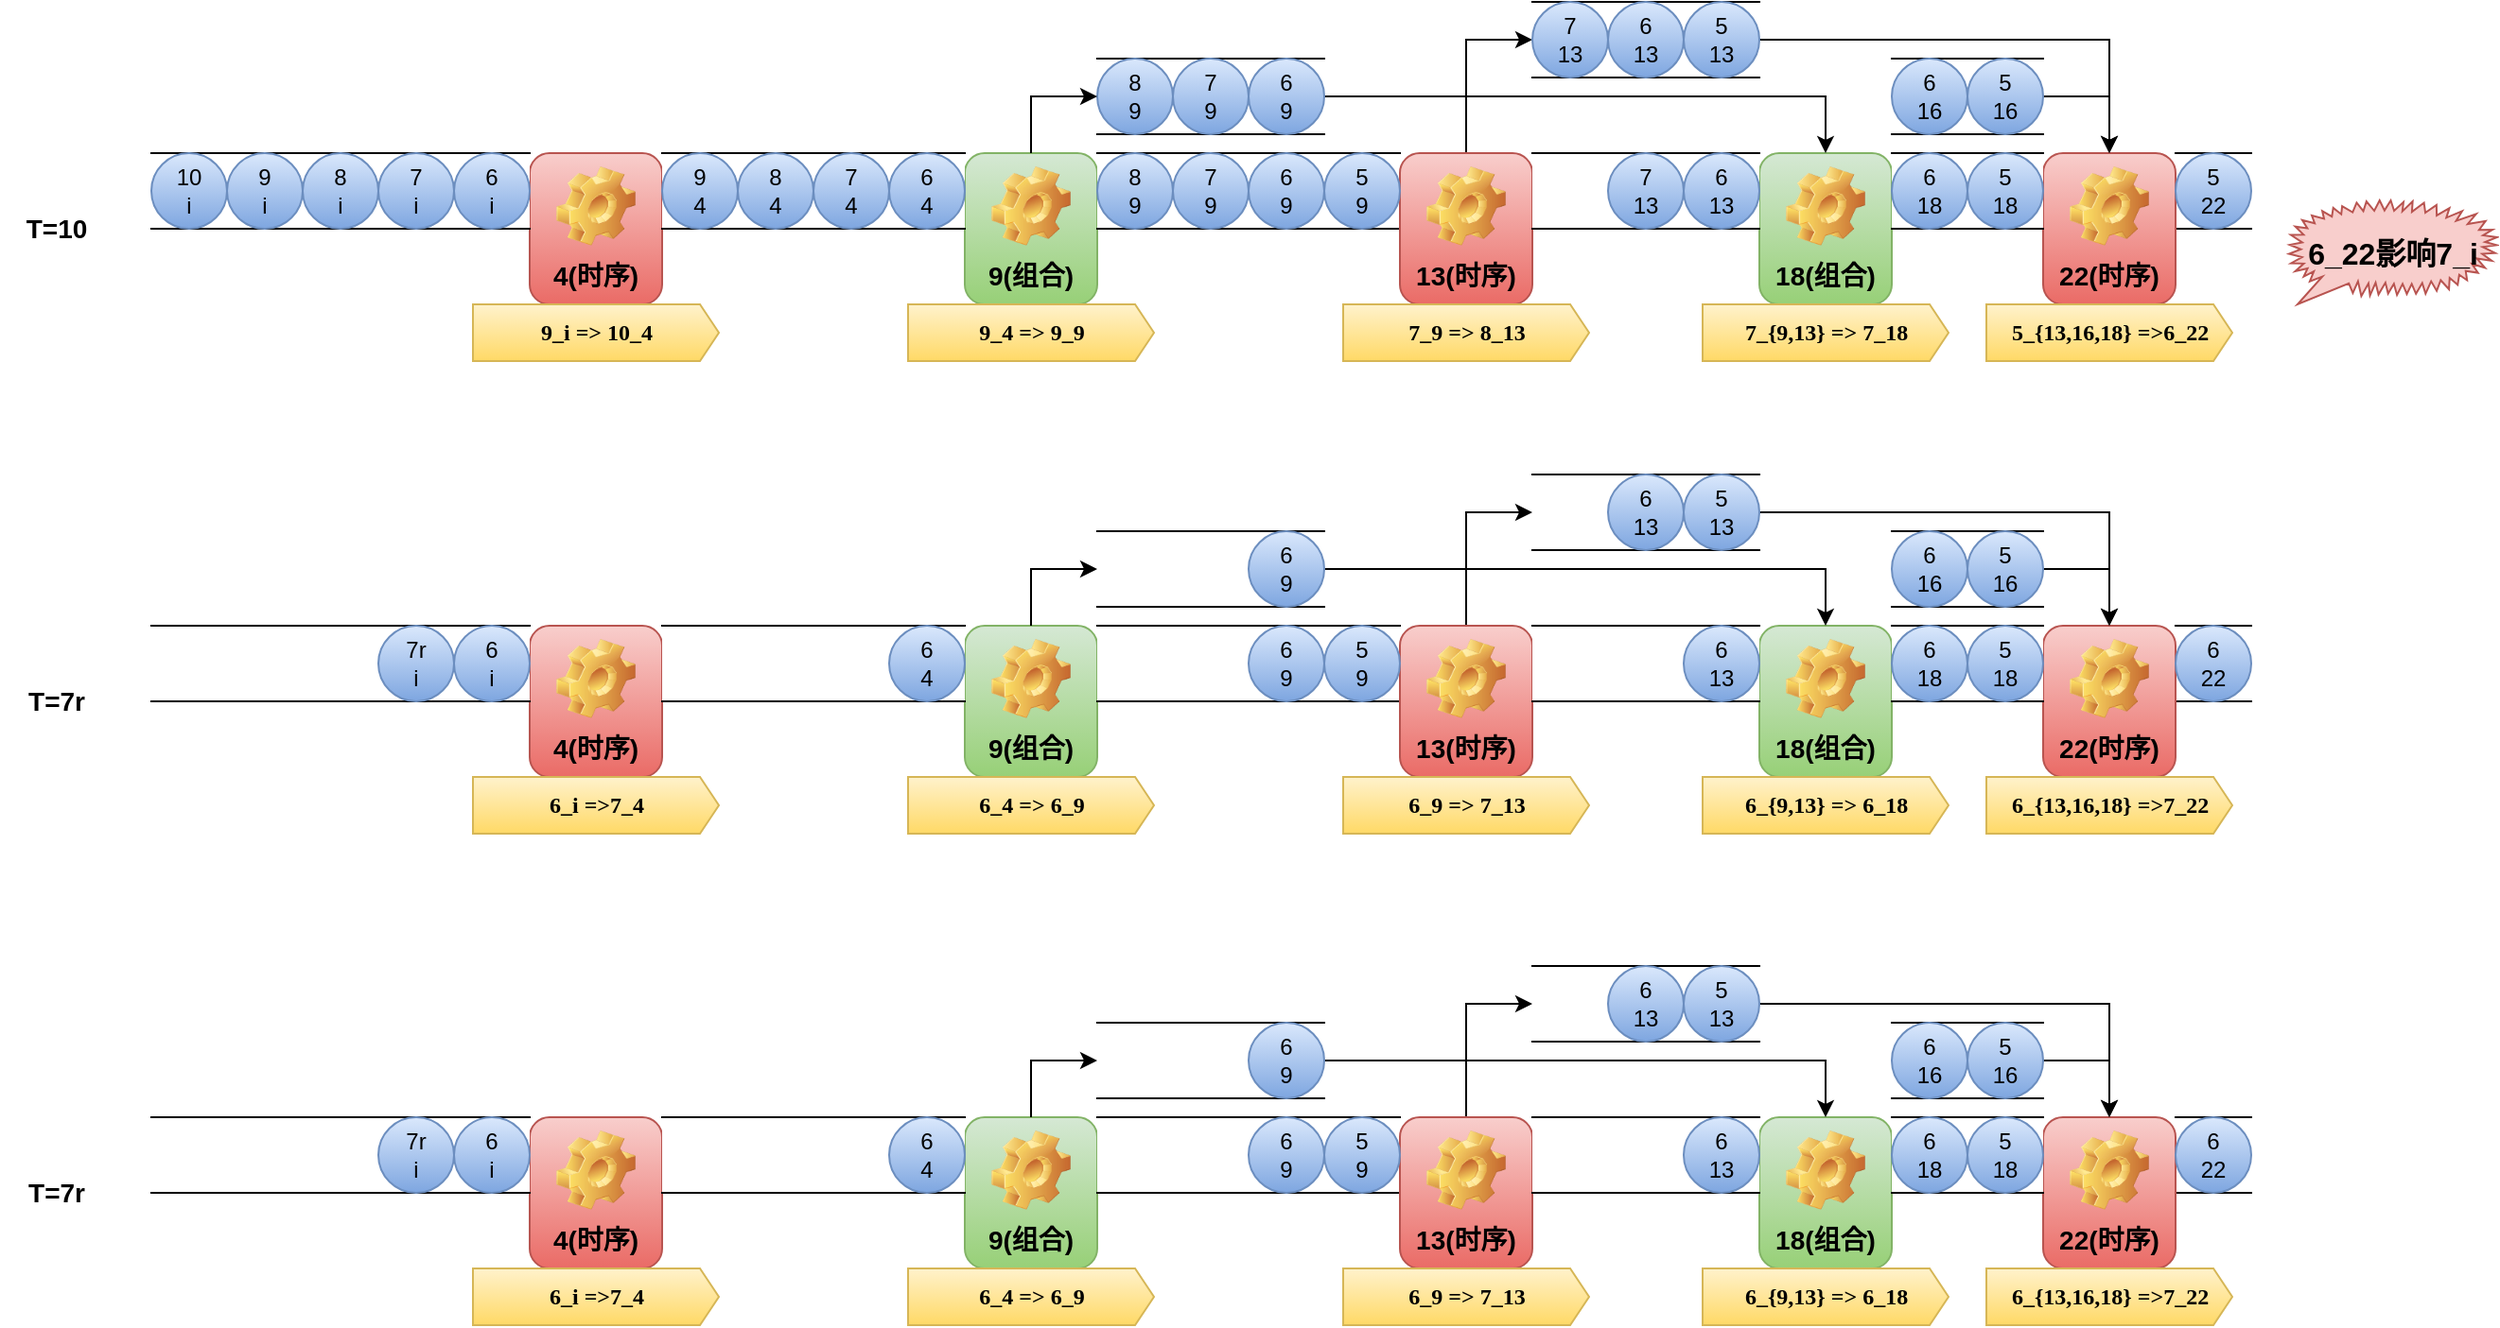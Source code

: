 <mxfile version="24.7.8">
  <diagram name="第 1 页" id="lvRVJjWS4HX3_OCLrW-c">
    <mxGraphModel dx="1434" dy="738" grid="1" gridSize="10" guides="1" tooltips="1" connect="1" arrows="1" fold="1" page="1" pageScale="1" pageWidth="1169" pageHeight="827" math="0" shadow="0">
      <root>
        <mxCell id="0" />
        <mxCell id="1" parent="0" />
        <mxCell id="kT7_No3tEYe3_QvIvQaI-53" value="" style="html=1;dashed=0;whiteSpace=wrap;shape=partialRectangle;right=0;left=0;" vertex="1" parent="1">
          <mxGeometry x="1180" y="100" width="40" height="40" as="geometry" />
        </mxCell>
        <mxCell id="kT7_No3tEYe3_QvIvQaI-7" value="4(时序)" style="label;whiteSpace=wrap;html=1;align=center;verticalAlign=bottom;spacingLeft=0;spacingBottom=4;imageAlign=center;imageVerticalAlign=top;image=img/clipart/Gear_128x128.png;fontSize=14;fillColor=#f8cecc;gradientColor=#ea6b66;strokeColor=#b85450;" vertex="1" parent="1">
          <mxGeometry x="310" y="100" width="70" height="80" as="geometry" />
        </mxCell>
        <mxCell id="kT7_No3tEYe3_QvIvQaI-8" value="9(组合)" style="label;whiteSpace=wrap;html=1;align=center;verticalAlign=bottom;spacingLeft=0;spacingBottom=4;imageAlign=center;imageVerticalAlign=top;image=img/clipart/Gear_128x128.png;fontSize=14;fillColor=#d5e8d4;gradientColor=#97d077;strokeColor=#82b366;" vertex="1" parent="1">
          <mxGeometry x="540" y="100" width="70" height="80" as="geometry" />
        </mxCell>
        <mxCell id="kT7_No3tEYe3_QvIvQaI-9" value="" style="html=1;dashed=0;whiteSpace=wrap;shape=partialRectangle;right=0;left=0;" vertex="1" parent="1">
          <mxGeometry x="110" y="100" width="200" height="40" as="geometry" />
        </mxCell>
        <mxCell id="kT7_No3tEYe3_QvIvQaI-11" value="&lt;div&gt;6&lt;/div&gt;&lt;div&gt;i&lt;/div&gt;" style="ellipse;whiteSpace=wrap;html=1;fillColor=#dae8fc;gradientColor=#7ea6e0;strokeColor=#6c8ebf;" vertex="1" parent="1">
          <mxGeometry x="270" y="100" width="40" height="40" as="geometry" />
        </mxCell>
        <mxCell id="kT7_No3tEYe3_QvIvQaI-12" value="" style="html=1;dashed=0;whiteSpace=wrap;shape=partialRectangle;right=0;left=0;" vertex="1" parent="1">
          <mxGeometry x="380" y="100" width="160" height="40" as="geometry" />
        </mxCell>
        <mxCell id="kT7_No3tEYe3_QvIvQaI-13" value="" style="html=1;dashed=0;whiteSpace=wrap;shape=partialRectangle;right=0;left=0;" vertex="1" parent="1">
          <mxGeometry x="610" y="100" width="160" height="40" as="geometry" />
        </mxCell>
        <mxCell id="kT7_No3tEYe3_QvIvQaI-57" style="edgeStyle=orthogonalEdgeStyle;rounded=0;orthogonalLoop=1;jettySize=auto;html=1;exitX=0.5;exitY=0;exitDx=0;exitDy=0;entryX=0;entryY=0.5;entryDx=0;entryDy=0;" edge="1" parent="1" source="kT7_No3tEYe3_QvIvQaI-14" target="kT7_No3tEYe3_QvIvQaI-54">
          <mxGeometry relative="1" as="geometry" />
        </mxCell>
        <mxCell id="kT7_No3tEYe3_QvIvQaI-14" value="13(时序)" style="label;whiteSpace=wrap;html=1;align=center;verticalAlign=bottom;spacingLeft=0;spacingBottom=4;imageAlign=center;imageVerticalAlign=top;image=img/clipart/Gear_128x128.png;fontSize=14;fillColor=#f8cecc;gradientColor=#ea6b66;strokeColor=#b85450;" vertex="1" parent="1">
          <mxGeometry x="770" y="100" width="70" height="80" as="geometry" />
        </mxCell>
        <mxCell id="kT7_No3tEYe3_QvIvQaI-15" value="22(时序)" style="label;whiteSpace=wrap;html=1;align=center;verticalAlign=bottom;spacingLeft=0;spacingBottom=4;imageAlign=center;imageVerticalAlign=top;image=img/clipart/Gear_128x128.png;fontSize=14;fillColor=#f8cecc;gradientColor=#ea6b66;strokeColor=#b85450;" vertex="1" parent="1">
          <mxGeometry x="1110" y="100" width="70" height="80" as="geometry" />
        </mxCell>
        <mxCell id="kT7_No3tEYe3_QvIvQaI-16" value="18(组合)" style="label;whiteSpace=wrap;html=1;align=center;verticalAlign=bottom;spacingLeft=0;spacingBottom=4;imageAlign=center;imageVerticalAlign=top;image=img/clipart/Gear_128x128.png;fontSize=14;fillColor=#d5e8d4;gradientColor=#97d077;strokeColor=#82b366;" vertex="1" parent="1">
          <mxGeometry x="960" y="100" width="70" height="80" as="geometry" />
        </mxCell>
        <mxCell id="kT7_No3tEYe3_QvIvQaI-17" value="" style="html=1;dashed=0;whiteSpace=wrap;shape=partialRectangle;right=0;left=0;" vertex="1" parent="1">
          <mxGeometry x="840" y="100" width="120" height="40" as="geometry" />
        </mxCell>
        <mxCell id="kT7_No3tEYe3_QvIvQaI-19" value="" style="html=1;dashed=0;whiteSpace=wrap;shape=partialRectangle;right=0;left=0;" vertex="1" parent="1">
          <mxGeometry x="1030" y="100" width="80" height="40" as="geometry" />
        </mxCell>
        <mxCell id="kT7_No3tEYe3_QvIvQaI-20" value="T=10" style="text;html=1;align=center;verticalAlign=middle;whiteSpace=wrap;rounded=0;fontSize=14;fontStyle=1" vertex="1" parent="1">
          <mxGeometry x="30" y="125" width="60" height="30" as="geometry" />
        </mxCell>
        <mxCell id="kT7_No3tEYe3_QvIvQaI-21" value="&lt;div&gt;7&lt;/div&gt;&lt;div&gt;i&lt;/div&gt;" style="ellipse;whiteSpace=wrap;html=1;fillColor=#dae8fc;gradientColor=#7ea6e0;strokeColor=#6c8ebf;" vertex="1" parent="1">
          <mxGeometry x="230" y="100" width="40" height="40" as="geometry" />
        </mxCell>
        <mxCell id="kT7_No3tEYe3_QvIvQaI-22" value="&lt;div&gt;8&lt;/div&gt;&lt;div&gt;i&lt;/div&gt;" style="ellipse;whiteSpace=wrap;html=1;fillColor=#dae8fc;gradientColor=#7ea6e0;strokeColor=#6c8ebf;" vertex="1" parent="1">
          <mxGeometry x="190" y="100" width="40" height="40" as="geometry" />
        </mxCell>
        <mxCell id="kT7_No3tEYe3_QvIvQaI-23" value="&lt;div&gt;9&lt;/div&gt;&lt;div&gt;i&lt;/div&gt;" style="ellipse;whiteSpace=wrap;html=1;fillColor=#dae8fc;gradientColor=#7ea6e0;strokeColor=#6c8ebf;" vertex="1" parent="1">
          <mxGeometry x="150" y="100" width="40" height="40" as="geometry" />
        </mxCell>
        <mxCell id="kT7_No3tEYe3_QvIvQaI-24" value="&lt;div&gt;10&lt;/div&gt;&lt;div&gt;i&lt;/div&gt;" style="ellipse;whiteSpace=wrap;html=1;fillColor=#dae8fc;gradientColor=#7ea6e0;strokeColor=#6c8ebf;" vertex="1" parent="1">
          <mxGeometry x="110" y="100" width="40" height="40" as="geometry" />
        </mxCell>
        <mxCell id="kT7_No3tEYe3_QvIvQaI-25" value="9_i =&amp;gt; 10_4" style="html=1;shadow=0;dashed=0;align=center;verticalAlign=middle;shape=mxgraph.arrows2.arrow;dy=0;dx=10;notch=0;fillColor=#fff2cc;gradientColor=#ffd966;strokeColor=#d6b656;fontFamily=Georgia;fontStyle=1" vertex="1" parent="1">
          <mxGeometry x="280" y="180" width="130" height="30" as="geometry" />
        </mxCell>
        <mxCell id="kT7_No3tEYe3_QvIvQaI-26" value="9_4 =&amp;gt; 9_9" style="html=1;shadow=0;dashed=0;align=center;verticalAlign=middle;shape=mxgraph.arrows2.arrow;dy=0;dx=10;notch=0;fillColor=#fff2cc;gradientColor=#ffd966;strokeColor=#d6b656;fontFamily=Georgia;fontStyle=1" vertex="1" parent="1">
          <mxGeometry x="510" y="180" width="130" height="30" as="geometry" />
        </mxCell>
        <mxCell id="kT7_No3tEYe3_QvIvQaI-27" value="7_9 =&amp;gt; 8_13" style="html=1;shadow=0;dashed=0;align=center;verticalAlign=middle;shape=mxgraph.arrows2.arrow;dy=0;dx=10;notch=0;fillColor=#fff2cc;gradientColor=#ffd966;strokeColor=#d6b656;fontFamily=Georgia;fontStyle=1" vertex="1" parent="1">
          <mxGeometry x="740" y="180" width="130" height="30" as="geometry" />
        </mxCell>
        <mxCell id="kT7_No3tEYe3_QvIvQaI-28" value="7_{9,13} =&amp;gt; 7_18" style="html=1;shadow=0;dashed=0;align=center;verticalAlign=middle;shape=mxgraph.arrows2.arrow;dy=0;dx=10;notch=0;fillColor=#fff2cc;gradientColor=#ffd966;strokeColor=#d6b656;fontFamily=Georgia;fontStyle=1" vertex="1" parent="1">
          <mxGeometry x="930" y="180" width="130" height="30" as="geometry" />
        </mxCell>
        <mxCell id="kT7_No3tEYe3_QvIvQaI-29" value="5_{13,16,18} =&amp;gt;6_22" style="html=1;shadow=0;dashed=0;align=center;verticalAlign=middle;shape=mxgraph.arrows2.arrow;dy=0;dx=10;notch=0;fillColor=#fff2cc;gradientColor=#ffd966;strokeColor=#d6b656;fontFamily=Georgia;fontStyle=1" vertex="1" parent="1">
          <mxGeometry x="1080" y="180" width="130" height="30" as="geometry" />
        </mxCell>
        <mxCell id="kT7_No3tEYe3_QvIvQaI-30" value="&lt;div&gt;6&lt;/div&gt;&lt;div&gt;4&lt;/div&gt;" style="ellipse;whiteSpace=wrap;html=1;fillColor=#dae8fc;gradientColor=#7ea6e0;strokeColor=#6c8ebf;" vertex="1" parent="1">
          <mxGeometry x="500" y="100" width="40" height="40" as="geometry" />
        </mxCell>
        <mxCell id="kT7_No3tEYe3_QvIvQaI-31" value="&lt;div&gt;7&lt;/div&gt;&lt;div&gt;4&lt;/div&gt;" style="ellipse;whiteSpace=wrap;html=1;fillColor=#dae8fc;gradientColor=#7ea6e0;strokeColor=#6c8ebf;" vertex="1" parent="1">
          <mxGeometry x="460" y="100" width="40" height="40" as="geometry" />
        </mxCell>
        <mxCell id="kT7_No3tEYe3_QvIvQaI-32" value="&lt;div&gt;8&lt;/div&gt;&lt;div&gt;4&lt;/div&gt;" style="ellipse;whiteSpace=wrap;html=1;fillColor=#dae8fc;gradientColor=#7ea6e0;strokeColor=#6c8ebf;" vertex="1" parent="1">
          <mxGeometry x="420" y="100" width="40" height="40" as="geometry" />
        </mxCell>
        <mxCell id="kT7_No3tEYe3_QvIvQaI-33" value="&lt;div&gt;9&lt;/div&gt;&lt;div&gt;4&lt;/div&gt;" style="ellipse;whiteSpace=wrap;html=1;fillColor=#dae8fc;gradientColor=#7ea6e0;strokeColor=#6c8ebf;" vertex="1" parent="1">
          <mxGeometry x="380" y="100" width="40" height="40" as="geometry" />
        </mxCell>
        <mxCell id="kT7_No3tEYe3_QvIvQaI-34" value="&lt;div&gt;6&lt;/div&gt;&lt;div&gt;9&lt;/div&gt;" style="ellipse;whiteSpace=wrap;html=1;fillColor=#dae8fc;gradientColor=#7ea6e0;strokeColor=#6c8ebf;" vertex="1" parent="1">
          <mxGeometry x="690" y="100" width="40" height="40" as="geometry" />
        </mxCell>
        <mxCell id="kT7_No3tEYe3_QvIvQaI-35" value="&lt;div&gt;7&lt;/div&gt;&lt;div&gt;9&lt;/div&gt;" style="ellipse;whiteSpace=wrap;html=1;fillColor=#dae8fc;gradientColor=#7ea6e0;strokeColor=#6c8ebf;" vertex="1" parent="1">
          <mxGeometry x="650" y="100" width="40" height="40" as="geometry" />
        </mxCell>
        <mxCell id="kT7_No3tEYe3_QvIvQaI-36" value="&lt;div&gt;8&lt;/div&gt;&lt;div&gt;9&lt;/div&gt;" style="ellipse;whiteSpace=wrap;html=1;fillColor=#dae8fc;gradientColor=#7ea6e0;strokeColor=#6c8ebf;" vertex="1" parent="1">
          <mxGeometry x="610" y="100" width="40" height="40" as="geometry" />
        </mxCell>
        <mxCell id="kT7_No3tEYe3_QvIvQaI-37" value="&lt;div&gt;5&lt;/div&gt;&lt;div&gt;9&lt;/div&gt;" style="ellipse;whiteSpace=wrap;html=1;fillColor=#dae8fc;gradientColor=#7ea6e0;strokeColor=#6c8ebf;" vertex="1" parent="1">
          <mxGeometry x="730" y="100" width="40" height="40" as="geometry" />
        </mxCell>
        <mxCell id="kT7_No3tEYe3_QvIvQaI-38" value="&lt;div&gt;6&lt;/div&gt;&lt;div&gt;13&lt;/div&gt;" style="ellipse;whiteSpace=wrap;html=1;fillColor=#dae8fc;gradientColor=#7ea6e0;strokeColor=#6c8ebf;" vertex="1" parent="1">
          <mxGeometry x="920" y="100" width="40" height="40" as="geometry" />
        </mxCell>
        <mxCell id="kT7_No3tEYe3_QvIvQaI-39" value="&lt;div&gt;7&lt;/div&gt;&lt;div&gt;13&lt;/div&gt;" style="ellipse;whiteSpace=wrap;html=1;fillColor=#dae8fc;gradientColor=#7ea6e0;strokeColor=#6c8ebf;" vertex="1" parent="1">
          <mxGeometry x="880" y="100" width="40" height="40" as="geometry" />
        </mxCell>
        <mxCell id="kT7_No3tEYe3_QvIvQaI-46" style="edgeStyle=orthogonalEdgeStyle;rounded=0;orthogonalLoop=1;jettySize=auto;html=1;entryX=0.5;entryY=0;entryDx=0;entryDy=0;" edge="1" parent="1" source="kT7_No3tEYe3_QvIvQaI-41" target="kT7_No3tEYe3_QvIvQaI-16">
          <mxGeometry relative="1" as="geometry" />
        </mxCell>
        <mxCell id="kT7_No3tEYe3_QvIvQaI-41" value="" style="html=1;dashed=0;whiteSpace=wrap;shape=partialRectangle;right=0;left=0;" vertex="1" parent="1">
          <mxGeometry x="610" y="50" width="120" height="40" as="geometry" />
        </mxCell>
        <mxCell id="kT7_No3tEYe3_QvIvQaI-42" value="&lt;div&gt;6&lt;/div&gt;&lt;div&gt;9&lt;/div&gt;" style="ellipse;whiteSpace=wrap;html=1;fillColor=#dae8fc;gradientColor=#7ea6e0;strokeColor=#6c8ebf;" vertex="1" parent="1">
          <mxGeometry x="690" y="50" width="40" height="40" as="geometry" />
        </mxCell>
        <mxCell id="kT7_No3tEYe3_QvIvQaI-43" value="&lt;div&gt;7&lt;/div&gt;&lt;div&gt;9&lt;/div&gt;" style="ellipse;whiteSpace=wrap;html=1;fillColor=#dae8fc;gradientColor=#7ea6e0;strokeColor=#6c8ebf;" vertex="1" parent="1">
          <mxGeometry x="650" y="50" width="40" height="40" as="geometry" />
        </mxCell>
        <mxCell id="kT7_No3tEYe3_QvIvQaI-44" value="&lt;div&gt;8&lt;/div&gt;&lt;div&gt;9&lt;/div&gt;" style="ellipse;whiteSpace=wrap;html=1;fillColor=#dae8fc;gradientColor=#7ea6e0;strokeColor=#6c8ebf;" vertex="1" parent="1">
          <mxGeometry x="610" y="50" width="40" height="40" as="geometry" />
        </mxCell>
        <mxCell id="kT7_No3tEYe3_QvIvQaI-45" style="edgeStyle=orthogonalEdgeStyle;rounded=0;orthogonalLoop=1;jettySize=auto;html=1;exitX=0.5;exitY=0;exitDx=0;exitDy=0;entryX=0;entryY=0.5;entryDx=0;entryDy=0;" edge="1" parent="1" source="kT7_No3tEYe3_QvIvQaI-8" target="kT7_No3tEYe3_QvIvQaI-44">
          <mxGeometry relative="1" as="geometry" />
        </mxCell>
        <mxCell id="kT7_No3tEYe3_QvIvQaI-47" value="&lt;div&gt;6&lt;/div&gt;&lt;div&gt;18&lt;/div&gt;" style="ellipse;whiteSpace=wrap;html=1;fillColor=#dae8fc;gradientColor=#7ea6e0;strokeColor=#6c8ebf;" vertex="1" parent="1">
          <mxGeometry x="1030" y="100" width="40" height="40" as="geometry" />
        </mxCell>
        <mxCell id="kT7_No3tEYe3_QvIvQaI-48" value="&lt;div&gt;5&lt;/div&gt;&lt;div&gt;18&lt;/div&gt;" style="ellipse;whiteSpace=wrap;html=1;fillColor=#dae8fc;gradientColor=#7ea6e0;strokeColor=#6c8ebf;" vertex="1" parent="1">
          <mxGeometry x="1070" y="100" width="40" height="40" as="geometry" />
        </mxCell>
        <mxCell id="kT7_No3tEYe3_QvIvQaI-52" value="&lt;div&gt;5&lt;/div&gt;&lt;div&gt;22&lt;/div&gt;" style="ellipse;whiteSpace=wrap;html=1;fillColor=#dae8fc;gradientColor=#7ea6e0;strokeColor=#6c8ebf;" vertex="1" parent="1">
          <mxGeometry x="1180" y="100" width="40" height="40" as="geometry" />
        </mxCell>
        <mxCell id="kT7_No3tEYe3_QvIvQaI-58" style="edgeStyle=orthogonalEdgeStyle;rounded=0;orthogonalLoop=1;jettySize=auto;html=1;exitX=1;exitY=0.5;exitDx=0;exitDy=0;" edge="1" parent="1" source="kT7_No3tEYe3_QvIvQaI-54" target="kT7_No3tEYe3_QvIvQaI-15">
          <mxGeometry relative="1" as="geometry" />
        </mxCell>
        <mxCell id="kT7_No3tEYe3_QvIvQaI-54" value="" style="html=1;dashed=0;whiteSpace=wrap;shape=partialRectangle;right=0;left=0;" vertex="1" parent="1">
          <mxGeometry x="840" y="20" width="120" height="40" as="geometry" />
        </mxCell>
        <mxCell id="kT7_No3tEYe3_QvIvQaI-55" value="&lt;div&gt;6&lt;/div&gt;&lt;div&gt;13&lt;/div&gt;" style="ellipse;whiteSpace=wrap;html=1;fillColor=#dae8fc;gradientColor=#7ea6e0;strokeColor=#6c8ebf;" vertex="1" parent="1">
          <mxGeometry x="880" y="20" width="40" height="40" as="geometry" />
        </mxCell>
        <mxCell id="kT7_No3tEYe3_QvIvQaI-56" value="&lt;div&gt;7&lt;/div&gt;&lt;div&gt;13&lt;/div&gt;" style="ellipse;whiteSpace=wrap;html=1;fillColor=#dae8fc;gradientColor=#7ea6e0;strokeColor=#6c8ebf;" vertex="1" parent="1">
          <mxGeometry x="840" y="20" width="40" height="40" as="geometry" />
        </mxCell>
        <mxCell id="kT7_No3tEYe3_QvIvQaI-59" value="&lt;div&gt;5&lt;/div&gt;&lt;div&gt;13&lt;/div&gt;" style="ellipse;whiteSpace=wrap;html=1;fillColor=#dae8fc;gradientColor=#7ea6e0;strokeColor=#6c8ebf;" vertex="1" parent="1">
          <mxGeometry x="920" y="20" width="40" height="40" as="geometry" />
        </mxCell>
        <mxCell id="kT7_No3tEYe3_QvIvQaI-64" style="edgeStyle=orthogonalEdgeStyle;rounded=0;orthogonalLoop=1;jettySize=auto;html=1;entryX=0.5;entryY=0;entryDx=0;entryDy=0;exitX=1;exitY=0.5;exitDx=0;exitDy=0;" edge="1" parent="1" source="kT7_No3tEYe3_QvIvQaI-60" target="kT7_No3tEYe3_QvIvQaI-15">
          <mxGeometry relative="1" as="geometry" />
        </mxCell>
        <mxCell id="kT7_No3tEYe3_QvIvQaI-60" value="" style="html=1;dashed=0;whiteSpace=wrap;shape=partialRectangle;right=0;left=0;" vertex="1" parent="1">
          <mxGeometry x="1030" y="50" width="80" height="40" as="geometry" />
        </mxCell>
        <mxCell id="kT7_No3tEYe3_QvIvQaI-61" value="&lt;div&gt;6&lt;/div&gt;&lt;div&gt;16&lt;/div&gt;" style="ellipse;whiteSpace=wrap;html=1;fillColor=#dae8fc;gradientColor=#7ea6e0;strokeColor=#6c8ebf;" vertex="1" parent="1">
          <mxGeometry x="1030" y="50" width="40" height="40" as="geometry" />
        </mxCell>
        <mxCell id="kT7_No3tEYe3_QvIvQaI-62" value="&lt;div&gt;5&lt;/div&gt;&lt;div&gt;16&lt;/div&gt;" style="ellipse;whiteSpace=wrap;html=1;fillColor=#dae8fc;gradientColor=#7ea6e0;strokeColor=#6c8ebf;" vertex="1" parent="1">
          <mxGeometry x="1070" y="50" width="40" height="40" as="geometry" />
        </mxCell>
        <mxCell id="kT7_No3tEYe3_QvIvQaI-65" value="" style="html=1;dashed=0;whiteSpace=wrap;shape=partialRectangle;right=0;left=0;" vertex="1" parent="1">
          <mxGeometry x="1180" y="350" width="40" height="40" as="geometry" />
        </mxCell>
        <mxCell id="kT7_No3tEYe3_QvIvQaI-66" value="4(时序)" style="label;whiteSpace=wrap;html=1;align=center;verticalAlign=bottom;spacingLeft=0;spacingBottom=4;imageAlign=center;imageVerticalAlign=top;image=img/clipart/Gear_128x128.png;fontSize=14;fillColor=#f8cecc;gradientColor=#ea6b66;strokeColor=#b85450;" vertex="1" parent="1">
          <mxGeometry x="310" y="350" width="70" height="80" as="geometry" />
        </mxCell>
        <mxCell id="kT7_No3tEYe3_QvIvQaI-67" value="9(组合)" style="label;whiteSpace=wrap;html=1;align=center;verticalAlign=bottom;spacingLeft=0;spacingBottom=4;imageAlign=center;imageVerticalAlign=top;image=img/clipart/Gear_128x128.png;fontSize=14;fillColor=#d5e8d4;gradientColor=#97d077;strokeColor=#82b366;" vertex="1" parent="1">
          <mxGeometry x="540" y="350" width="70" height="80" as="geometry" />
        </mxCell>
        <mxCell id="kT7_No3tEYe3_QvIvQaI-68" value="" style="html=1;dashed=0;whiteSpace=wrap;shape=partialRectangle;right=0;left=0;" vertex="1" parent="1">
          <mxGeometry x="110" y="350" width="200" height="40" as="geometry" />
        </mxCell>
        <mxCell id="kT7_No3tEYe3_QvIvQaI-69" value="&lt;div&gt;6&lt;/div&gt;&lt;div&gt;i&lt;/div&gt;" style="ellipse;whiteSpace=wrap;html=1;fillColor=#dae8fc;gradientColor=#7ea6e0;strokeColor=#6c8ebf;" vertex="1" parent="1">
          <mxGeometry x="270" y="350" width="40" height="40" as="geometry" />
        </mxCell>
        <mxCell id="kT7_No3tEYe3_QvIvQaI-70" value="" style="html=1;dashed=0;whiteSpace=wrap;shape=partialRectangle;right=0;left=0;" vertex="1" parent="1">
          <mxGeometry x="380" y="350" width="160" height="40" as="geometry" />
        </mxCell>
        <mxCell id="kT7_No3tEYe3_QvIvQaI-71" value="" style="html=1;dashed=0;whiteSpace=wrap;shape=partialRectangle;right=0;left=0;" vertex="1" parent="1">
          <mxGeometry x="610" y="350" width="160" height="40" as="geometry" />
        </mxCell>
        <mxCell id="kT7_No3tEYe3_QvIvQaI-72" style="edgeStyle=orthogonalEdgeStyle;rounded=0;orthogonalLoop=1;jettySize=auto;html=1;exitX=0.5;exitY=0;exitDx=0;exitDy=0;entryX=0;entryY=0.5;entryDx=0;entryDy=0;" edge="1" parent="1" source="kT7_No3tEYe3_QvIvQaI-73" target="kT7_No3tEYe3_QvIvQaI-108">
          <mxGeometry relative="1" as="geometry" />
        </mxCell>
        <mxCell id="kT7_No3tEYe3_QvIvQaI-73" value="13(时序)" style="label;whiteSpace=wrap;html=1;align=center;verticalAlign=bottom;spacingLeft=0;spacingBottom=4;imageAlign=center;imageVerticalAlign=top;image=img/clipart/Gear_128x128.png;fontSize=14;fillColor=#f8cecc;gradientColor=#ea6b66;strokeColor=#b85450;" vertex="1" parent="1">
          <mxGeometry x="770" y="350" width="70" height="80" as="geometry" />
        </mxCell>
        <mxCell id="kT7_No3tEYe3_QvIvQaI-74" value="22(时序)" style="label;whiteSpace=wrap;html=1;align=center;verticalAlign=bottom;spacingLeft=0;spacingBottom=4;imageAlign=center;imageVerticalAlign=top;image=img/clipart/Gear_128x128.png;fontSize=14;fillColor=#f8cecc;gradientColor=#ea6b66;strokeColor=#b85450;" vertex="1" parent="1">
          <mxGeometry x="1110" y="350" width="70" height="80" as="geometry" />
        </mxCell>
        <mxCell id="kT7_No3tEYe3_QvIvQaI-75" value="18(组合)" style="label;whiteSpace=wrap;html=1;align=center;verticalAlign=bottom;spacingLeft=0;spacingBottom=4;imageAlign=center;imageVerticalAlign=top;image=img/clipart/Gear_128x128.png;fontSize=14;fillColor=#d5e8d4;gradientColor=#97d077;strokeColor=#82b366;" vertex="1" parent="1">
          <mxGeometry x="960" y="350" width="70" height="80" as="geometry" />
        </mxCell>
        <mxCell id="kT7_No3tEYe3_QvIvQaI-76" value="" style="html=1;dashed=0;whiteSpace=wrap;shape=partialRectangle;right=0;left=0;" vertex="1" parent="1">
          <mxGeometry x="840" y="350" width="120" height="40" as="geometry" />
        </mxCell>
        <mxCell id="kT7_No3tEYe3_QvIvQaI-77" value="" style="html=1;dashed=0;whiteSpace=wrap;shape=partialRectangle;right=0;left=0;" vertex="1" parent="1">
          <mxGeometry x="1030" y="350" width="80" height="40" as="geometry" />
        </mxCell>
        <mxCell id="kT7_No3tEYe3_QvIvQaI-78" value="T=7r" style="text;html=1;align=center;verticalAlign=middle;whiteSpace=wrap;rounded=0;fontSize=14;fontStyle=1" vertex="1" parent="1">
          <mxGeometry x="30" y="375" width="60" height="30" as="geometry" />
        </mxCell>
        <mxCell id="kT7_No3tEYe3_QvIvQaI-79" value="&lt;div&gt;7r&lt;/div&gt;&lt;div&gt;i&lt;/div&gt;" style="ellipse;whiteSpace=wrap;html=1;fillColor=#dae8fc;gradientColor=#7ea6e0;strokeColor=#6c8ebf;" vertex="1" parent="1">
          <mxGeometry x="230" y="350" width="40" height="40" as="geometry" />
        </mxCell>
        <mxCell id="kT7_No3tEYe3_QvIvQaI-83" value="6_i =&amp;gt;7_4" style="html=1;shadow=0;dashed=0;align=center;verticalAlign=middle;shape=mxgraph.arrows2.arrow;dy=0;dx=10;notch=0;fillColor=#fff2cc;gradientColor=#ffd966;strokeColor=#d6b656;fontFamily=Georgia;fontStyle=1" vertex="1" parent="1">
          <mxGeometry x="280" y="430" width="130" height="30" as="geometry" />
        </mxCell>
        <mxCell id="kT7_No3tEYe3_QvIvQaI-84" value="6_4 =&amp;gt; 6_9" style="html=1;shadow=0;dashed=0;align=center;verticalAlign=middle;shape=mxgraph.arrows2.arrow;dy=0;dx=10;notch=0;fillColor=#fff2cc;gradientColor=#ffd966;strokeColor=#d6b656;fontFamily=Georgia;fontStyle=1" vertex="1" parent="1">
          <mxGeometry x="510" y="430" width="130" height="30" as="geometry" />
        </mxCell>
        <mxCell id="kT7_No3tEYe3_QvIvQaI-85" value="6_9 =&amp;gt; 7_13" style="html=1;shadow=0;dashed=0;align=center;verticalAlign=middle;shape=mxgraph.arrows2.arrow;dy=0;dx=10;notch=0;fillColor=#fff2cc;gradientColor=#ffd966;strokeColor=#d6b656;fontFamily=Georgia;fontStyle=1" vertex="1" parent="1">
          <mxGeometry x="740" y="430" width="130" height="30" as="geometry" />
        </mxCell>
        <mxCell id="kT7_No3tEYe3_QvIvQaI-86" value="6_{9,13} =&amp;gt; 6_18" style="html=1;shadow=0;dashed=0;align=center;verticalAlign=middle;shape=mxgraph.arrows2.arrow;dy=0;dx=10;notch=0;fillColor=#fff2cc;gradientColor=#ffd966;strokeColor=#d6b656;fontFamily=Georgia;fontStyle=1" vertex="1" parent="1">
          <mxGeometry x="930" y="430" width="130" height="30" as="geometry" />
        </mxCell>
        <mxCell id="kT7_No3tEYe3_QvIvQaI-87" value="6_{13,16,18} =&amp;gt;7_22" style="html=1;shadow=0;dashed=0;align=center;verticalAlign=middle;shape=mxgraph.arrows2.arrow;dy=0;dx=10;notch=0;fillColor=#fff2cc;gradientColor=#ffd966;strokeColor=#d6b656;fontFamily=Georgia;fontStyle=1" vertex="1" parent="1">
          <mxGeometry x="1080" y="430" width="130" height="30" as="geometry" />
        </mxCell>
        <mxCell id="kT7_No3tEYe3_QvIvQaI-88" value="&lt;div&gt;6&lt;/div&gt;&lt;div&gt;4&lt;/div&gt;" style="ellipse;whiteSpace=wrap;html=1;fillColor=#dae8fc;gradientColor=#7ea6e0;strokeColor=#6c8ebf;" vertex="1" parent="1">
          <mxGeometry x="500" y="350" width="40" height="40" as="geometry" />
        </mxCell>
        <mxCell id="kT7_No3tEYe3_QvIvQaI-92" value="&lt;div&gt;6&lt;/div&gt;&lt;div&gt;9&lt;/div&gt;" style="ellipse;whiteSpace=wrap;html=1;fillColor=#dae8fc;gradientColor=#7ea6e0;strokeColor=#6c8ebf;" vertex="1" parent="1">
          <mxGeometry x="690" y="350" width="40" height="40" as="geometry" />
        </mxCell>
        <mxCell id="kT7_No3tEYe3_QvIvQaI-95" value="&lt;div&gt;5&lt;/div&gt;&lt;div&gt;9&lt;/div&gt;" style="ellipse;whiteSpace=wrap;html=1;fillColor=#dae8fc;gradientColor=#7ea6e0;strokeColor=#6c8ebf;" vertex="1" parent="1">
          <mxGeometry x="730" y="350" width="40" height="40" as="geometry" />
        </mxCell>
        <mxCell id="kT7_No3tEYe3_QvIvQaI-96" value="&lt;div&gt;6&lt;/div&gt;&lt;div&gt;13&lt;/div&gt;" style="ellipse;whiteSpace=wrap;html=1;fillColor=#dae8fc;gradientColor=#7ea6e0;strokeColor=#6c8ebf;" vertex="1" parent="1">
          <mxGeometry x="920" y="350" width="40" height="40" as="geometry" />
        </mxCell>
        <mxCell id="kT7_No3tEYe3_QvIvQaI-98" style="edgeStyle=orthogonalEdgeStyle;rounded=0;orthogonalLoop=1;jettySize=auto;html=1;entryX=0.5;entryY=0;entryDx=0;entryDy=0;" edge="1" parent="1" source="kT7_No3tEYe3_QvIvQaI-99" target="kT7_No3tEYe3_QvIvQaI-75">
          <mxGeometry relative="1" as="geometry" />
        </mxCell>
        <mxCell id="kT7_No3tEYe3_QvIvQaI-99" value="" style="html=1;dashed=0;whiteSpace=wrap;shape=partialRectangle;right=0;left=0;" vertex="1" parent="1">
          <mxGeometry x="610" y="300" width="120" height="40" as="geometry" />
        </mxCell>
        <mxCell id="kT7_No3tEYe3_QvIvQaI-100" value="&lt;div&gt;6&lt;/div&gt;&lt;div&gt;9&lt;/div&gt;" style="ellipse;whiteSpace=wrap;html=1;fillColor=#dae8fc;gradientColor=#7ea6e0;strokeColor=#6c8ebf;" vertex="1" parent="1">
          <mxGeometry x="690" y="300" width="40" height="40" as="geometry" />
        </mxCell>
        <mxCell id="kT7_No3tEYe3_QvIvQaI-103" style="edgeStyle=orthogonalEdgeStyle;rounded=0;orthogonalLoop=1;jettySize=auto;html=1;exitX=0.5;exitY=0;exitDx=0;exitDy=0;entryX=0;entryY=0.5;entryDx=0;entryDy=0;" edge="1" parent="1" source="kT7_No3tEYe3_QvIvQaI-67" target="kT7_No3tEYe3_QvIvQaI-99">
          <mxGeometry relative="1" as="geometry">
            <mxPoint x="610" y="320" as="targetPoint" />
          </mxGeometry>
        </mxCell>
        <mxCell id="kT7_No3tEYe3_QvIvQaI-104" value="&lt;div&gt;6&lt;/div&gt;&lt;div&gt;18&lt;/div&gt;" style="ellipse;whiteSpace=wrap;html=1;fillColor=#dae8fc;gradientColor=#7ea6e0;strokeColor=#6c8ebf;" vertex="1" parent="1">
          <mxGeometry x="1030" y="350" width="40" height="40" as="geometry" />
        </mxCell>
        <mxCell id="kT7_No3tEYe3_QvIvQaI-105" value="&lt;div&gt;5&lt;/div&gt;&lt;div&gt;18&lt;/div&gt;" style="ellipse;whiteSpace=wrap;html=1;fillColor=#dae8fc;gradientColor=#7ea6e0;strokeColor=#6c8ebf;" vertex="1" parent="1">
          <mxGeometry x="1070" y="350" width="40" height="40" as="geometry" />
        </mxCell>
        <mxCell id="kT7_No3tEYe3_QvIvQaI-106" value="&lt;div&gt;6&lt;/div&gt;&lt;div&gt;22&lt;/div&gt;" style="ellipse;whiteSpace=wrap;html=1;fillColor=#dae8fc;gradientColor=#7ea6e0;strokeColor=#6c8ebf;" vertex="1" parent="1">
          <mxGeometry x="1180" y="350" width="40" height="40" as="geometry" />
        </mxCell>
        <mxCell id="kT7_No3tEYe3_QvIvQaI-107" style="edgeStyle=orthogonalEdgeStyle;rounded=0;orthogonalLoop=1;jettySize=auto;html=1;exitX=1;exitY=0.5;exitDx=0;exitDy=0;" edge="1" parent="1" source="kT7_No3tEYe3_QvIvQaI-108" target="kT7_No3tEYe3_QvIvQaI-74">
          <mxGeometry relative="1" as="geometry" />
        </mxCell>
        <mxCell id="kT7_No3tEYe3_QvIvQaI-108" value="" style="html=1;dashed=0;whiteSpace=wrap;shape=partialRectangle;right=0;left=0;" vertex="1" parent="1">
          <mxGeometry x="840" y="270" width="120" height="40" as="geometry" />
        </mxCell>
        <mxCell id="kT7_No3tEYe3_QvIvQaI-109" value="&lt;div&gt;6&lt;/div&gt;&lt;div&gt;13&lt;/div&gt;" style="ellipse;whiteSpace=wrap;html=1;fillColor=#dae8fc;gradientColor=#7ea6e0;strokeColor=#6c8ebf;" vertex="1" parent="1">
          <mxGeometry x="880" y="270" width="40" height="40" as="geometry" />
        </mxCell>
        <mxCell id="kT7_No3tEYe3_QvIvQaI-111" value="&lt;div&gt;5&lt;/div&gt;&lt;div&gt;13&lt;/div&gt;" style="ellipse;whiteSpace=wrap;html=1;fillColor=#dae8fc;gradientColor=#7ea6e0;strokeColor=#6c8ebf;" vertex="1" parent="1">
          <mxGeometry x="920" y="270" width="40" height="40" as="geometry" />
        </mxCell>
        <mxCell id="kT7_No3tEYe3_QvIvQaI-112" style="edgeStyle=orthogonalEdgeStyle;rounded=0;orthogonalLoop=1;jettySize=auto;html=1;entryX=0.5;entryY=0;entryDx=0;entryDy=0;exitX=1;exitY=0.5;exitDx=0;exitDy=0;" edge="1" parent="1" source="kT7_No3tEYe3_QvIvQaI-113" target="kT7_No3tEYe3_QvIvQaI-74">
          <mxGeometry relative="1" as="geometry" />
        </mxCell>
        <mxCell id="kT7_No3tEYe3_QvIvQaI-113" value="" style="html=1;dashed=0;whiteSpace=wrap;shape=partialRectangle;right=0;left=0;" vertex="1" parent="1">
          <mxGeometry x="1030" y="300" width="80" height="40" as="geometry" />
        </mxCell>
        <mxCell id="kT7_No3tEYe3_QvIvQaI-114" value="&lt;div&gt;6&lt;/div&gt;&lt;div&gt;16&lt;/div&gt;" style="ellipse;whiteSpace=wrap;html=1;fillColor=#dae8fc;gradientColor=#7ea6e0;strokeColor=#6c8ebf;" vertex="1" parent="1">
          <mxGeometry x="1030" y="300" width="40" height="40" as="geometry" />
        </mxCell>
        <mxCell id="kT7_No3tEYe3_QvIvQaI-115" value="&lt;div&gt;5&lt;/div&gt;&lt;div&gt;16&lt;/div&gt;" style="ellipse;whiteSpace=wrap;html=1;fillColor=#dae8fc;gradientColor=#7ea6e0;strokeColor=#6c8ebf;" vertex="1" parent="1">
          <mxGeometry x="1070" y="300" width="40" height="40" as="geometry" />
        </mxCell>
        <mxCell id="kT7_No3tEYe3_QvIvQaI-116" value="6_22影响7_i" style="whiteSpace=wrap;html=1;shape=mxgraph.basic.loud_callout;fillColor=#f8cecc;strokeColor=#b85450;fontStyle=1;fontSize=16;" vertex="1" parent="1">
          <mxGeometry x="1240" y="125" width="110" height="55" as="geometry" />
        </mxCell>
        <mxCell id="kT7_No3tEYe3_QvIvQaI-117" value="" style="html=1;dashed=0;whiteSpace=wrap;shape=partialRectangle;right=0;left=0;" vertex="1" parent="1">
          <mxGeometry x="1180" y="610" width="40" height="40" as="geometry" />
        </mxCell>
        <mxCell id="kT7_No3tEYe3_QvIvQaI-118" value="4(时序)" style="label;whiteSpace=wrap;html=1;align=center;verticalAlign=bottom;spacingLeft=0;spacingBottom=4;imageAlign=center;imageVerticalAlign=top;image=img/clipart/Gear_128x128.png;fontSize=14;fillColor=#f8cecc;gradientColor=#ea6b66;strokeColor=#b85450;" vertex="1" parent="1">
          <mxGeometry x="310" y="610" width="70" height="80" as="geometry" />
        </mxCell>
        <mxCell id="kT7_No3tEYe3_QvIvQaI-119" value="9(组合)" style="label;whiteSpace=wrap;html=1;align=center;verticalAlign=bottom;spacingLeft=0;spacingBottom=4;imageAlign=center;imageVerticalAlign=top;image=img/clipart/Gear_128x128.png;fontSize=14;fillColor=#d5e8d4;gradientColor=#97d077;strokeColor=#82b366;" vertex="1" parent="1">
          <mxGeometry x="540" y="610" width="70" height="80" as="geometry" />
        </mxCell>
        <mxCell id="kT7_No3tEYe3_QvIvQaI-120" value="" style="html=1;dashed=0;whiteSpace=wrap;shape=partialRectangle;right=0;left=0;" vertex="1" parent="1">
          <mxGeometry x="110" y="610" width="200" height="40" as="geometry" />
        </mxCell>
        <mxCell id="kT7_No3tEYe3_QvIvQaI-121" value="&lt;div&gt;6&lt;/div&gt;&lt;div&gt;i&lt;/div&gt;" style="ellipse;whiteSpace=wrap;html=1;fillColor=#dae8fc;gradientColor=#7ea6e0;strokeColor=#6c8ebf;" vertex="1" parent="1">
          <mxGeometry x="270" y="610" width="40" height="40" as="geometry" />
        </mxCell>
        <mxCell id="kT7_No3tEYe3_QvIvQaI-122" value="" style="html=1;dashed=0;whiteSpace=wrap;shape=partialRectangle;right=0;left=0;" vertex="1" parent="1">
          <mxGeometry x="380" y="610" width="160" height="40" as="geometry" />
        </mxCell>
        <mxCell id="kT7_No3tEYe3_QvIvQaI-123" value="" style="html=1;dashed=0;whiteSpace=wrap;shape=partialRectangle;right=0;left=0;" vertex="1" parent="1">
          <mxGeometry x="610" y="610" width="160" height="40" as="geometry" />
        </mxCell>
        <mxCell id="kT7_No3tEYe3_QvIvQaI-124" style="edgeStyle=orthogonalEdgeStyle;rounded=0;orthogonalLoop=1;jettySize=auto;html=1;exitX=0.5;exitY=0;exitDx=0;exitDy=0;entryX=0;entryY=0.5;entryDx=0;entryDy=0;" edge="1" parent="1" source="kT7_No3tEYe3_QvIvQaI-125" target="kT7_No3tEYe3_QvIvQaI-149">
          <mxGeometry relative="1" as="geometry" />
        </mxCell>
        <mxCell id="kT7_No3tEYe3_QvIvQaI-125" value="13(时序)" style="label;whiteSpace=wrap;html=1;align=center;verticalAlign=bottom;spacingLeft=0;spacingBottom=4;imageAlign=center;imageVerticalAlign=top;image=img/clipart/Gear_128x128.png;fontSize=14;fillColor=#f8cecc;gradientColor=#ea6b66;strokeColor=#b85450;" vertex="1" parent="1">
          <mxGeometry x="770" y="610" width="70" height="80" as="geometry" />
        </mxCell>
        <mxCell id="kT7_No3tEYe3_QvIvQaI-126" value="22(时序)" style="label;whiteSpace=wrap;html=1;align=center;verticalAlign=bottom;spacingLeft=0;spacingBottom=4;imageAlign=center;imageVerticalAlign=top;image=img/clipart/Gear_128x128.png;fontSize=14;fillColor=#f8cecc;gradientColor=#ea6b66;strokeColor=#b85450;" vertex="1" parent="1">
          <mxGeometry x="1110" y="610" width="70" height="80" as="geometry" />
        </mxCell>
        <mxCell id="kT7_No3tEYe3_QvIvQaI-127" value="18(组合)" style="label;whiteSpace=wrap;html=1;align=center;verticalAlign=bottom;spacingLeft=0;spacingBottom=4;imageAlign=center;imageVerticalAlign=top;image=img/clipart/Gear_128x128.png;fontSize=14;fillColor=#d5e8d4;gradientColor=#97d077;strokeColor=#82b366;" vertex="1" parent="1">
          <mxGeometry x="960" y="610" width="70" height="80" as="geometry" />
        </mxCell>
        <mxCell id="kT7_No3tEYe3_QvIvQaI-128" value="" style="html=1;dashed=0;whiteSpace=wrap;shape=partialRectangle;right=0;left=0;" vertex="1" parent="1">
          <mxGeometry x="840" y="610" width="120" height="40" as="geometry" />
        </mxCell>
        <mxCell id="kT7_No3tEYe3_QvIvQaI-129" value="" style="html=1;dashed=0;whiteSpace=wrap;shape=partialRectangle;right=0;left=0;" vertex="1" parent="1">
          <mxGeometry x="1030" y="610" width="80" height="40" as="geometry" />
        </mxCell>
        <mxCell id="kT7_No3tEYe3_QvIvQaI-130" value="T=7r" style="text;html=1;align=center;verticalAlign=middle;whiteSpace=wrap;rounded=0;fontSize=14;fontStyle=1" vertex="1" parent="1">
          <mxGeometry x="30" y="635" width="60" height="30" as="geometry" />
        </mxCell>
        <mxCell id="kT7_No3tEYe3_QvIvQaI-131" value="&lt;div&gt;7r&lt;/div&gt;&lt;div&gt;i&lt;/div&gt;" style="ellipse;whiteSpace=wrap;html=1;fillColor=#dae8fc;gradientColor=#7ea6e0;strokeColor=#6c8ebf;" vertex="1" parent="1">
          <mxGeometry x="230" y="610" width="40" height="40" as="geometry" />
        </mxCell>
        <mxCell id="kT7_No3tEYe3_QvIvQaI-132" value="6_i =&amp;gt;7_4" style="html=1;shadow=0;dashed=0;align=center;verticalAlign=middle;shape=mxgraph.arrows2.arrow;dy=0;dx=10;notch=0;fillColor=#fff2cc;gradientColor=#ffd966;strokeColor=#d6b656;fontFamily=Georgia;fontStyle=1" vertex="1" parent="1">
          <mxGeometry x="280" y="690" width="130" height="30" as="geometry" />
        </mxCell>
        <mxCell id="kT7_No3tEYe3_QvIvQaI-133" value="6_4 =&amp;gt; 6_9" style="html=1;shadow=0;dashed=0;align=center;verticalAlign=middle;shape=mxgraph.arrows2.arrow;dy=0;dx=10;notch=0;fillColor=#fff2cc;gradientColor=#ffd966;strokeColor=#d6b656;fontFamily=Georgia;fontStyle=1" vertex="1" parent="1">
          <mxGeometry x="510" y="690" width="130" height="30" as="geometry" />
        </mxCell>
        <mxCell id="kT7_No3tEYe3_QvIvQaI-134" value="6_9 =&amp;gt; 7_13" style="html=1;shadow=0;dashed=0;align=center;verticalAlign=middle;shape=mxgraph.arrows2.arrow;dy=0;dx=10;notch=0;fillColor=#fff2cc;gradientColor=#ffd966;strokeColor=#d6b656;fontFamily=Georgia;fontStyle=1" vertex="1" parent="1">
          <mxGeometry x="740" y="690" width="130" height="30" as="geometry" />
        </mxCell>
        <mxCell id="kT7_No3tEYe3_QvIvQaI-135" value="6_{9,13} =&amp;gt; 6_18" style="html=1;shadow=0;dashed=0;align=center;verticalAlign=middle;shape=mxgraph.arrows2.arrow;dy=0;dx=10;notch=0;fillColor=#fff2cc;gradientColor=#ffd966;strokeColor=#d6b656;fontFamily=Georgia;fontStyle=1" vertex="1" parent="1">
          <mxGeometry x="930" y="690" width="130" height="30" as="geometry" />
        </mxCell>
        <mxCell id="kT7_No3tEYe3_QvIvQaI-136" value="6_{13,16,18} =&amp;gt;7_22" style="html=1;shadow=0;dashed=0;align=center;verticalAlign=middle;shape=mxgraph.arrows2.arrow;dy=0;dx=10;notch=0;fillColor=#fff2cc;gradientColor=#ffd966;strokeColor=#d6b656;fontFamily=Georgia;fontStyle=1" vertex="1" parent="1">
          <mxGeometry x="1080" y="690" width="130" height="30" as="geometry" />
        </mxCell>
        <mxCell id="kT7_No3tEYe3_QvIvQaI-137" value="&lt;div&gt;6&lt;/div&gt;&lt;div&gt;4&lt;/div&gt;" style="ellipse;whiteSpace=wrap;html=1;fillColor=#dae8fc;gradientColor=#7ea6e0;strokeColor=#6c8ebf;" vertex="1" parent="1">
          <mxGeometry x="500" y="610" width="40" height="40" as="geometry" />
        </mxCell>
        <mxCell id="kT7_No3tEYe3_QvIvQaI-138" value="&lt;div&gt;6&lt;/div&gt;&lt;div&gt;9&lt;/div&gt;" style="ellipse;whiteSpace=wrap;html=1;fillColor=#dae8fc;gradientColor=#7ea6e0;strokeColor=#6c8ebf;" vertex="1" parent="1">
          <mxGeometry x="690" y="610" width="40" height="40" as="geometry" />
        </mxCell>
        <mxCell id="kT7_No3tEYe3_QvIvQaI-139" value="&lt;div&gt;5&lt;/div&gt;&lt;div&gt;9&lt;/div&gt;" style="ellipse;whiteSpace=wrap;html=1;fillColor=#dae8fc;gradientColor=#7ea6e0;strokeColor=#6c8ebf;" vertex="1" parent="1">
          <mxGeometry x="730" y="610" width="40" height="40" as="geometry" />
        </mxCell>
        <mxCell id="kT7_No3tEYe3_QvIvQaI-140" value="&lt;div&gt;6&lt;/div&gt;&lt;div&gt;13&lt;/div&gt;" style="ellipse;whiteSpace=wrap;html=1;fillColor=#dae8fc;gradientColor=#7ea6e0;strokeColor=#6c8ebf;" vertex="1" parent="1">
          <mxGeometry x="920" y="610" width="40" height="40" as="geometry" />
        </mxCell>
        <mxCell id="kT7_No3tEYe3_QvIvQaI-141" style="edgeStyle=orthogonalEdgeStyle;rounded=0;orthogonalLoop=1;jettySize=auto;html=1;entryX=0.5;entryY=0;entryDx=0;entryDy=0;" edge="1" parent="1" source="kT7_No3tEYe3_QvIvQaI-142" target="kT7_No3tEYe3_QvIvQaI-127">
          <mxGeometry relative="1" as="geometry" />
        </mxCell>
        <mxCell id="kT7_No3tEYe3_QvIvQaI-142" value="" style="html=1;dashed=0;whiteSpace=wrap;shape=partialRectangle;right=0;left=0;" vertex="1" parent="1">
          <mxGeometry x="610" y="560" width="120" height="40" as="geometry" />
        </mxCell>
        <mxCell id="kT7_No3tEYe3_QvIvQaI-143" value="&lt;div&gt;6&lt;/div&gt;&lt;div&gt;9&lt;/div&gt;" style="ellipse;whiteSpace=wrap;html=1;fillColor=#dae8fc;gradientColor=#7ea6e0;strokeColor=#6c8ebf;" vertex="1" parent="1">
          <mxGeometry x="690" y="560" width="40" height="40" as="geometry" />
        </mxCell>
        <mxCell id="kT7_No3tEYe3_QvIvQaI-144" style="edgeStyle=orthogonalEdgeStyle;rounded=0;orthogonalLoop=1;jettySize=auto;html=1;exitX=0.5;exitY=0;exitDx=0;exitDy=0;entryX=0;entryY=0.5;entryDx=0;entryDy=0;" edge="1" parent="1" source="kT7_No3tEYe3_QvIvQaI-119" target="kT7_No3tEYe3_QvIvQaI-142">
          <mxGeometry relative="1" as="geometry">
            <mxPoint x="610" y="580" as="targetPoint" />
          </mxGeometry>
        </mxCell>
        <mxCell id="kT7_No3tEYe3_QvIvQaI-145" value="&lt;div&gt;6&lt;/div&gt;&lt;div&gt;18&lt;/div&gt;" style="ellipse;whiteSpace=wrap;html=1;fillColor=#dae8fc;gradientColor=#7ea6e0;strokeColor=#6c8ebf;" vertex="1" parent="1">
          <mxGeometry x="1030" y="610" width="40" height="40" as="geometry" />
        </mxCell>
        <mxCell id="kT7_No3tEYe3_QvIvQaI-146" value="&lt;div&gt;5&lt;/div&gt;&lt;div&gt;18&lt;/div&gt;" style="ellipse;whiteSpace=wrap;html=1;fillColor=#dae8fc;gradientColor=#7ea6e0;strokeColor=#6c8ebf;" vertex="1" parent="1">
          <mxGeometry x="1070" y="610" width="40" height="40" as="geometry" />
        </mxCell>
        <mxCell id="kT7_No3tEYe3_QvIvQaI-147" value="&lt;div&gt;6&lt;/div&gt;&lt;div&gt;22&lt;/div&gt;" style="ellipse;whiteSpace=wrap;html=1;fillColor=#dae8fc;gradientColor=#7ea6e0;strokeColor=#6c8ebf;" vertex="1" parent="1">
          <mxGeometry x="1180" y="610" width="40" height="40" as="geometry" />
        </mxCell>
        <mxCell id="kT7_No3tEYe3_QvIvQaI-148" style="edgeStyle=orthogonalEdgeStyle;rounded=0;orthogonalLoop=1;jettySize=auto;html=1;exitX=1;exitY=0.5;exitDx=0;exitDy=0;" edge="1" parent="1" source="kT7_No3tEYe3_QvIvQaI-149" target="kT7_No3tEYe3_QvIvQaI-126">
          <mxGeometry relative="1" as="geometry" />
        </mxCell>
        <mxCell id="kT7_No3tEYe3_QvIvQaI-149" value="" style="html=1;dashed=0;whiteSpace=wrap;shape=partialRectangle;right=0;left=0;" vertex="1" parent="1">
          <mxGeometry x="840" y="530" width="120" height="40" as="geometry" />
        </mxCell>
        <mxCell id="kT7_No3tEYe3_QvIvQaI-150" value="&lt;div&gt;6&lt;/div&gt;&lt;div&gt;13&lt;/div&gt;" style="ellipse;whiteSpace=wrap;html=1;fillColor=#dae8fc;gradientColor=#7ea6e0;strokeColor=#6c8ebf;" vertex="1" parent="1">
          <mxGeometry x="880" y="530" width="40" height="40" as="geometry" />
        </mxCell>
        <mxCell id="kT7_No3tEYe3_QvIvQaI-151" value="&lt;div&gt;5&lt;/div&gt;&lt;div&gt;13&lt;/div&gt;" style="ellipse;whiteSpace=wrap;html=1;fillColor=#dae8fc;gradientColor=#7ea6e0;strokeColor=#6c8ebf;" vertex="1" parent="1">
          <mxGeometry x="920" y="530" width="40" height="40" as="geometry" />
        </mxCell>
        <mxCell id="kT7_No3tEYe3_QvIvQaI-152" style="edgeStyle=orthogonalEdgeStyle;rounded=0;orthogonalLoop=1;jettySize=auto;html=1;entryX=0.5;entryY=0;entryDx=0;entryDy=0;exitX=1;exitY=0.5;exitDx=0;exitDy=0;" edge="1" parent="1" source="kT7_No3tEYe3_QvIvQaI-153" target="kT7_No3tEYe3_QvIvQaI-126">
          <mxGeometry relative="1" as="geometry" />
        </mxCell>
        <mxCell id="kT7_No3tEYe3_QvIvQaI-153" value="" style="html=1;dashed=0;whiteSpace=wrap;shape=partialRectangle;right=0;left=0;" vertex="1" parent="1">
          <mxGeometry x="1030" y="560" width="80" height="40" as="geometry" />
        </mxCell>
        <mxCell id="kT7_No3tEYe3_QvIvQaI-154" value="&lt;div&gt;6&lt;/div&gt;&lt;div&gt;16&lt;/div&gt;" style="ellipse;whiteSpace=wrap;html=1;fillColor=#dae8fc;gradientColor=#7ea6e0;strokeColor=#6c8ebf;" vertex="1" parent="1">
          <mxGeometry x="1030" y="560" width="40" height="40" as="geometry" />
        </mxCell>
        <mxCell id="kT7_No3tEYe3_QvIvQaI-155" value="&lt;div&gt;5&lt;/div&gt;&lt;div&gt;16&lt;/div&gt;" style="ellipse;whiteSpace=wrap;html=1;fillColor=#dae8fc;gradientColor=#7ea6e0;strokeColor=#6c8ebf;" vertex="1" parent="1">
          <mxGeometry x="1070" y="560" width="40" height="40" as="geometry" />
        </mxCell>
      </root>
    </mxGraphModel>
  </diagram>
</mxfile>
